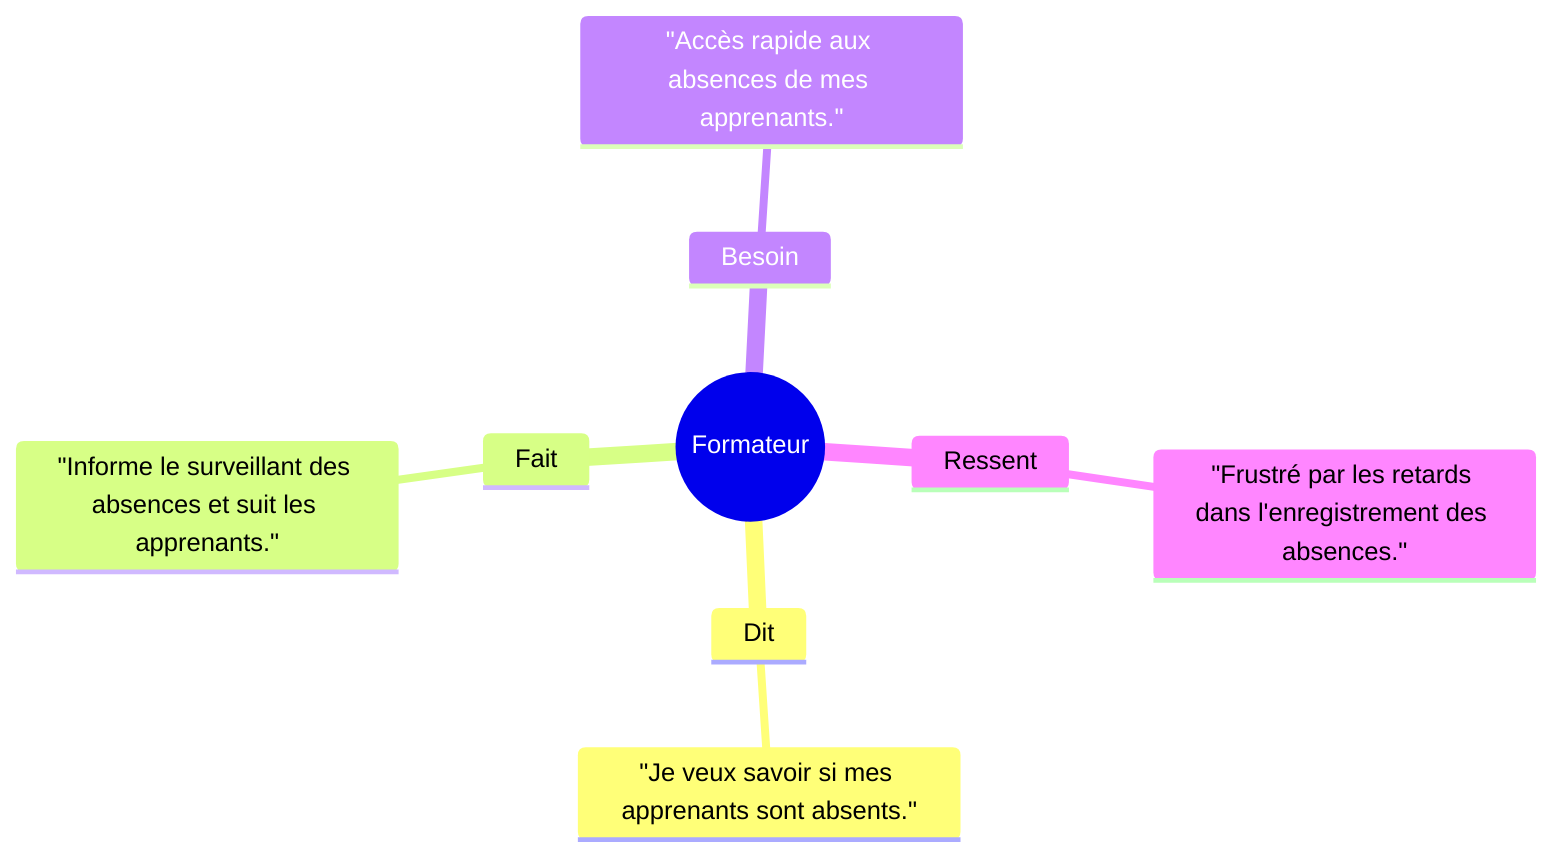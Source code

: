 mindmap
  root((Formateur))
    Dit
      "Je veux savoir si mes apprenants sont absents."
    Fait
      "Informe le surveillant des absences et suit les apprenants."
    Besoin
      "Accès rapide aux absences de mes apprenants."
    Ressent
      "Frustré par les retards dans l'enregistrement des absences."